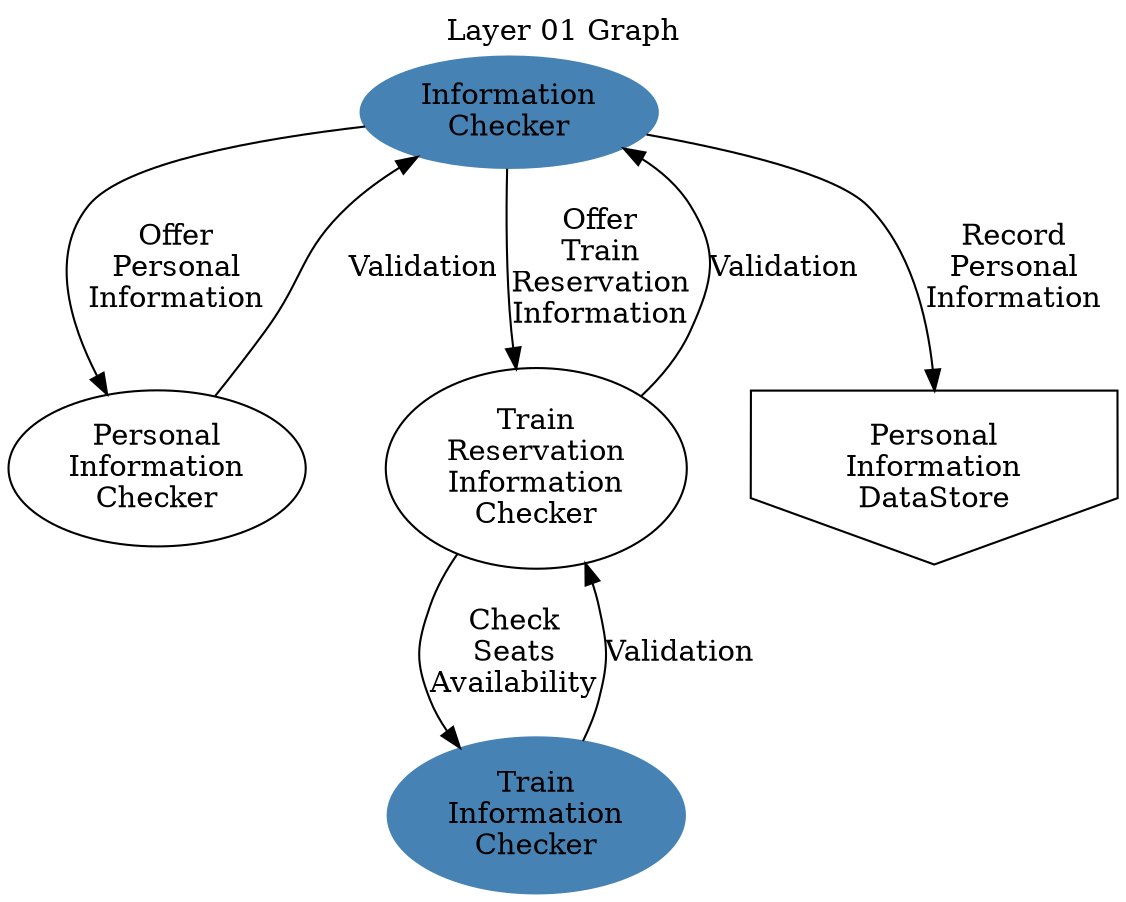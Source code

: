 digraph G {
	labelloc="t";
	label="Layer 01 Graph";


	subgraph SG_InformationChecker {
		color="blue";
		style="filled";
		label="# Information Checker Layer 01";

		InformationChecker[label="Information\nChecker" shape="ellipse" color="steelblue" style="filled"];
		TrainInfoChecker[label="Train\nInformation\nChecker" shape="ellipse" color="steelblue" style="filled"];

		PersonalInfoChecker[label="Personal\nInformation\nChecker" shape="ellipse"];
		TrainResvInfoChecker[label="Train\nReservation\nInformation\nChecker" shape="ellipse"];
		PersonalInfoRecorder[label="Personal\nInformation\nDataStore" shape="invhouse"];

		InformationChecker->PersonalInfoChecker[label="Offer\nPersonal\nInformation"];
		InformationChecker->TrainResvInfoChecker[label="Offer\nTrain\nReservation\nInformation"];
		PersonalInfoChecker->InformationChecker[label="Validation"];
		TrainResvInfoChecker->InformationChecker[label="Validation"];

		TrainResvInfoChecker->TrainInfoChecker[label="Check\nSeats\nAvailability"];
		TrainInfoChecker->TrainResvInfoChecker[label="Validation"];

		InformationChecker->PersonalInfoRecorder[label="Record\nPersonal\nInformation"];
	}
}

